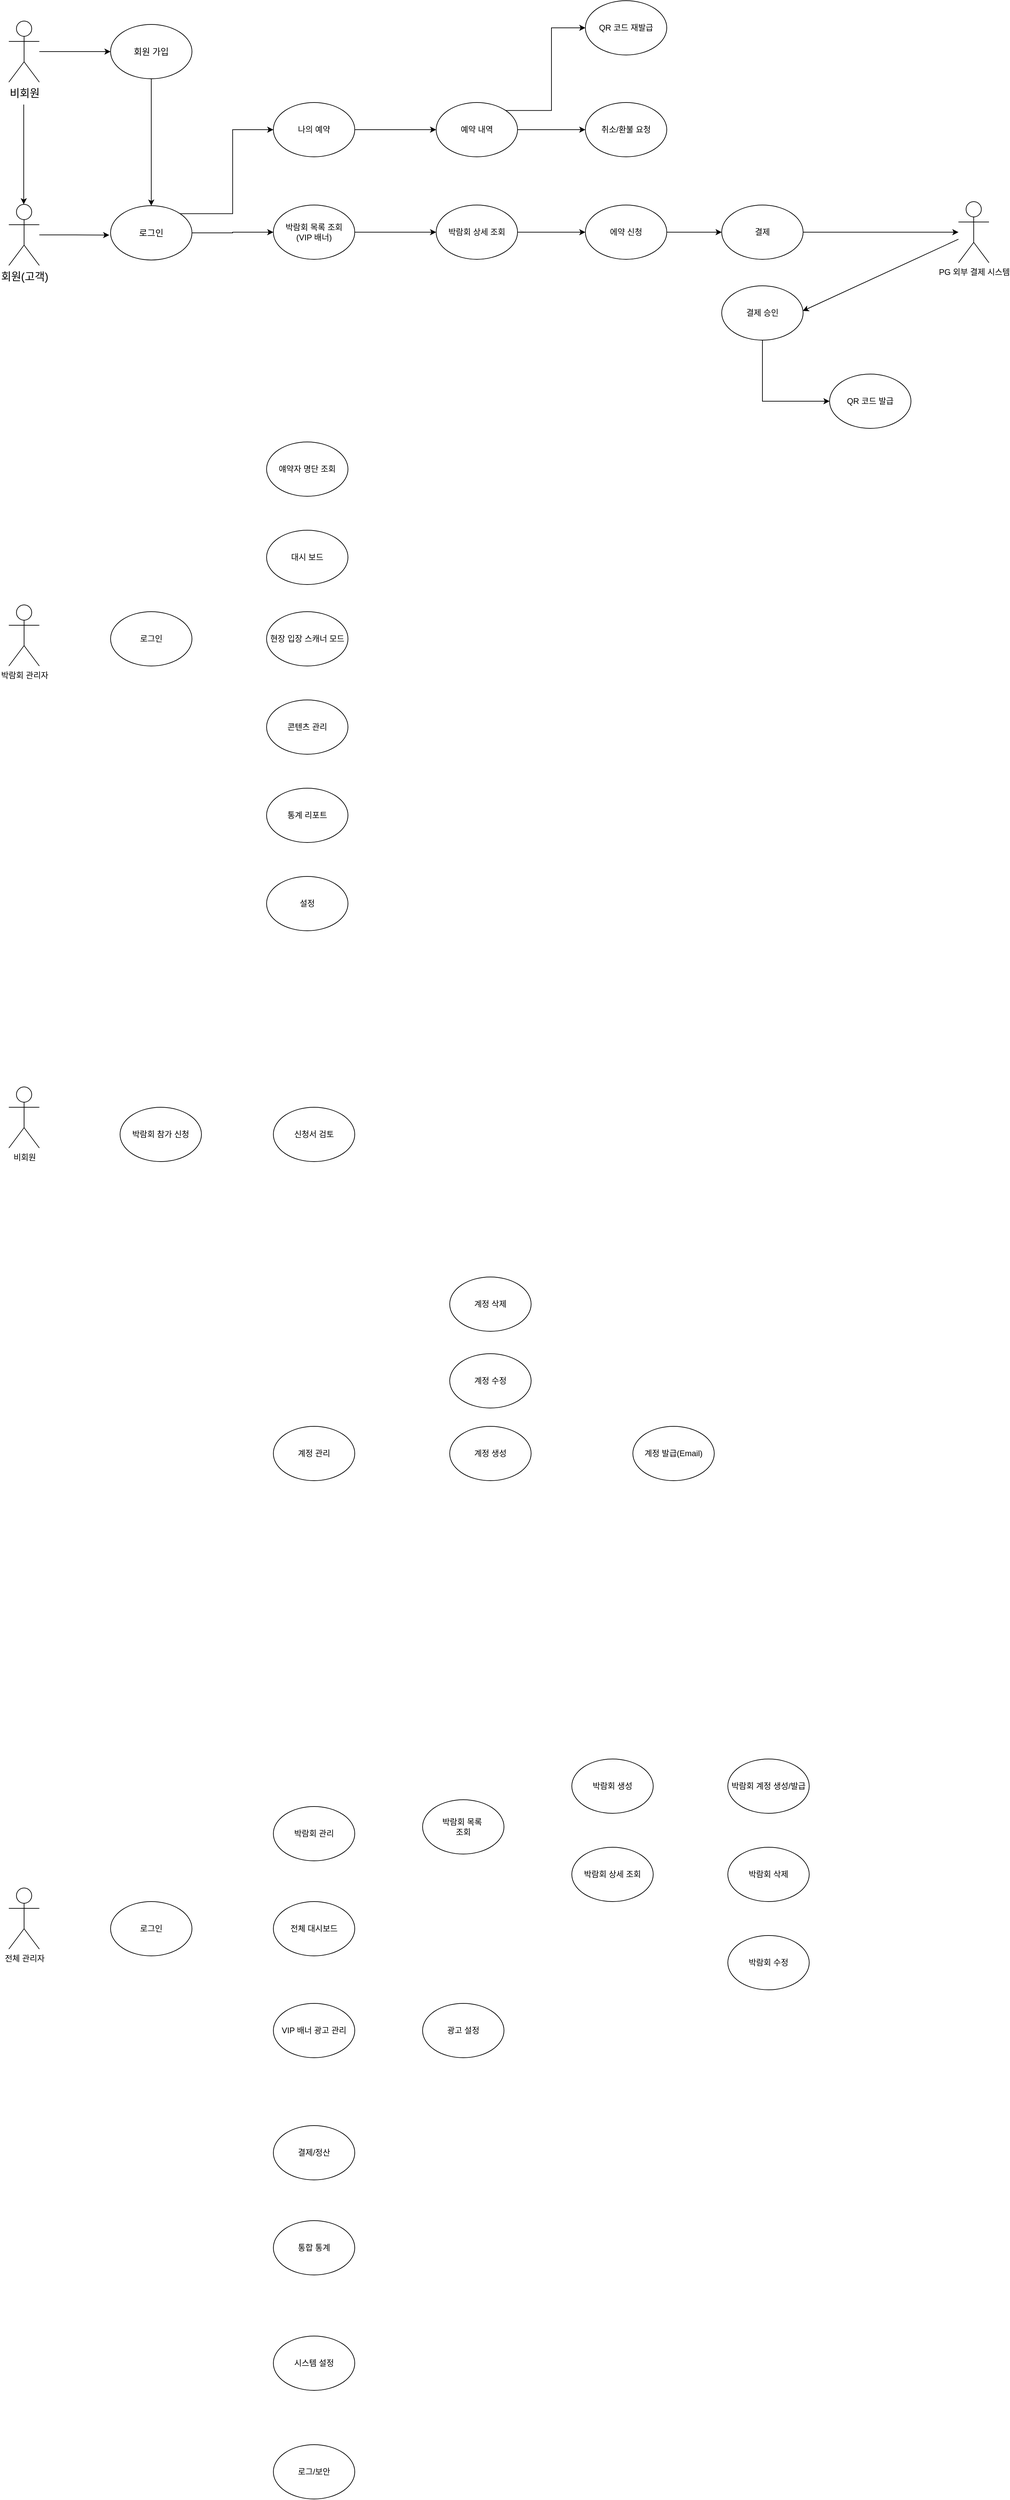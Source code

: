 <mxfile version="28.0.6">
  <diagram name="페이지-1" id="M0tbnselP6ZzbopTk5rP">
    <mxGraphModel dx="1854" dy="1143" grid="1" gridSize="10" guides="1" tooltips="1" connect="1" arrows="1" fold="1" page="1" pageScale="1" pageWidth="827" pageHeight="1169" math="0" shadow="0">
      <root>
        <mxCell id="0" />
        <mxCell id="1" parent="0" />
        <mxCell id="sVL81bUTCZYpE5jUuNYF-8" style="edgeStyle=orthogonalEdgeStyle;rounded=0;orthogonalLoop=1;jettySize=auto;html=1;" edge="1" parent="1" target="sVL81bUTCZYpE5jUuNYF-1">
          <mxGeometry relative="1" as="geometry">
            <mxPoint x="152" y="283" as="sourcePoint" />
          </mxGeometry>
        </mxCell>
        <mxCell id="sVL81bUTCZYpE5jUuNYF-32" style="edgeStyle=orthogonalEdgeStyle;rounded=0;orthogonalLoop=1;jettySize=auto;html=1;entryX=0;entryY=0.5;entryDx=0;entryDy=0;" edge="1" parent="1" source="jAhalYrTm7OzA3xliaxw-1" target="sVL81bUTCZYpE5jUuNYF-9">
          <mxGeometry relative="1" as="geometry">
            <mxPoint x="200" y="205" as="targetPoint" />
          </mxGeometry>
        </mxCell>
        <mxCell id="jAhalYrTm7OzA3xliaxw-1" value="&lt;font style=&quot;font-size: 16px;&quot;&gt;비회원&lt;/font&gt;" style="shape=umlActor;verticalLabelPosition=bottom;verticalAlign=top;html=1;outlineConnect=0;strokeColor=default;align=center;fontFamily=Helvetica;fontSize=12;fontColor=default;fillColor=default;" parent="1" vertex="1">
          <mxGeometry x="130" y="160" width="45" height="90" as="geometry" />
        </mxCell>
        <mxCell id="sVL81bUTCZYpE5jUuNYF-33" value="" style="edgeStyle=orthogonalEdgeStyle;rounded=0;orthogonalLoop=1;jettySize=auto;html=1;entryX=-0.016;entryY=0.541;entryDx=0;entryDy=0;entryPerimeter=0;" edge="1" parent="1" source="sVL81bUTCZYpE5jUuNYF-1" target="sVL81bUTCZYpE5jUuNYF-4">
          <mxGeometry relative="1" as="geometry" />
        </mxCell>
        <mxCell id="sVL81bUTCZYpE5jUuNYF-1" value="&lt;font style=&quot;font-size: 16px;&quot;&gt;회원(고객)&lt;/font&gt;" style="shape=umlActor;verticalLabelPosition=bottom;verticalAlign=top;html=1;outlineConnect=0;" vertex="1" parent="1">
          <mxGeometry x="130" y="430" width="45" height="90" as="geometry" />
        </mxCell>
        <mxCell id="sVL81bUTCZYpE5jUuNYF-65" style="edgeStyle=orthogonalEdgeStyle;rounded=0;orthogonalLoop=1;jettySize=auto;html=1;fontFamily=Helvetica;fontSize=12;fontColor=default;" edge="1" parent="1" source="sVL81bUTCZYpE5jUuNYF-4" target="sVL81bUTCZYpE5jUuNYF-5">
          <mxGeometry relative="1" as="geometry" />
        </mxCell>
        <mxCell id="sVL81bUTCZYpE5jUuNYF-67" style="edgeStyle=orthogonalEdgeStyle;rounded=0;orthogonalLoop=1;jettySize=auto;html=1;exitX=1;exitY=0;exitDx=0;exitDy=0;entryX=0;entryY=0.5;entryDx=0;entryDy=0;fontFamily=Helvetica;fontSize=12;fontColor=default;" edge="1" parent="1" source="sVL81bUTCZYpE5jUuNYF-4" target="sVL81bUTCZYpE5jUuNYF-16">
          <mxGeometry relative="1" as="geometry" />
        </mxCell>
        <mxCell id="sVL81bUTCZYpE5jUuNYF-4" value="&lt;font style=&quot;font-size: 13px;&quot;&gt;로그인&lt;/font&gt;" style="ellipse;whiteSpace=wrap;html=1;" vertex="1" parent="1">
          <mxGeometry x="280" y="432" width="120" height="80" as="geometry" />
        </mxCell>
        <mxCell id="sVL81bUTCZYpE5jUuNYF-66" style="edgeStyle=orthogonalEdgeStyle;rounded=0;orthogonalLoop=1;jettySize=auto;html=1;fontFamily=Helvetica;fontSize=12;fontColor=default;" edge="1" parent="1" source="sVL81bUTCZYpE5jUuNYF-5" target="sVL81bUTCZYpE5jUuNYF-17">
          <mxGeometry relative="1" as="geometry" />
        </mxCell>
        <mxCell id="sVL81bUTCZYpE5jUuNYF-5" value="박람회 목록 조회&lt;div&gt;(VIP 배너)&lt;/div&gt;" style="ellipse;whiteSpace=wrap;html=1;" vertex="1" parent="1">
          <mxGeometry x="520" y="431" width="120" height="80" as="geometry" />
        </mxCell>
        <mxCell id="sVL81bUTCZYpE5jUuNYF-6" value="박람회 관리자" style="shape=umlActor;verticalLabelPosition=bottom;verticalAlign=top;html=1;outlineConnect=0;" vertex="1" parent="1">
          <mxGeometry x="130" y="1020" width="45" height="90" as="geometry" />
        </mxCell>
        <mxCell id="sVL81bUTCZYpE5jUuNYF-7" value="전체 관리자" style="shape=umlActor;verticalLabelPosition=bottom;verticalAlign=top;html=1;outlineConnect=0;" vertex="1" parent="1">
          <mxGeometry x="130" y="2910" width="45" height="90" as="geometry" />
        </mxCell>
        <mxCell id="sVL81bUTCZYpE5jUuNYF-31" style="edgeStyle=orthogonalEdgeStyle;rounded=0;orthogonalLoop=1;jettySize=auto;html=1;" edge="1" parent="1" source="sVL81bUTCZYpE5jUuNYF-9" target="sVL81bUTCZYpE5jUuNYF-4">
          <mxGeometry relative="1" as="geometry" />
        </mxCell>
        <mxCell id="sVL81bUTCZYpE5jUuNYF-9" value="&lt;font style=&quot;font-size: 13px;&quot;&gt;회원 가입&lt;/font&gt;" style="ellipse;whiteSpace=wrap;html=1;" vertex="1" parent="1">
          <mxGeometry x="280" y="165" width="120" height="80" as="geometry" />
        </mxCell>
        <mxCell id="sVL81bUTCZYpE5jUuNYF-11" value="대시 보드" style="ellipse;whiteSpace=wrap;html=1;" vertex="1" parent="1">
          <mxGeometry x="510" y="910" width="120" height="80" as="geometry" />
        </mxCell>
        <mxCell id="sVL81bUTCZYpE5jUuNYF-12" value="얘약자 명단 조회" style="ellipse;whiteSpace=wrap;html=1;" vertex="1" parent="1">
          <mxGeometry x="510" y="780" width="120" height="80" as="geometry" />
        </mxCell>
        <mxCell id="sVL81bUTCZYpE5jUuNYF-13" value="콘텐츠 관리" style="ellipse;whiteSpace=wrap;html=1;" vertex="1" parent="1">
          <mxGeometry x="510" y="1160" width="120" height="80" as="geometry" />
        </mxCell>
        <mxCell id="sVL81bUTCZYpE5jUuNYF-14" value="통계 리포트" style="ellipse;whiteSpace=wrap;html=1;" vertex="1" parent="1">
          <mxGeometry x="510" y="1290" width="120" height="80" as="geometry" />
        </mxCell>
        <mxCell id="sVL81bUTCZYpE5jUuNYF-15" value="설정" style="ellipse;whiteSpace=wrap;html=1;" vertex="1" parent="1">
          <mxGeometry x="510" y="1420" width="120" height="80" as="geometry" />
        </mxCell>
        <mxCell id="sVL81bUTCZYpE5jUuNYF-75" style="edgeStyle=orthogonalEdgeStyle;rounded=0;orthogonalLoop=1;jettySize=auto;html=1;fontFamily=Helvetica;fontSize=12;fontColor=default;" edge="1" parent="1" source="sVL81bUTCZYpE5jUuNYF-16" target="sVL81bUTCZYpE5jUuNYF-59">
          <mxGeometry relative="1" as="geometry" />
        </mxCell>
        <mxCell id="sVL81bUTCZYpE5jUuNYF-16" value="나의 예약" style="ellipse;whiteSpace=wrap;html=1;" vertex="1" parent="1">
          <mxGeometry x="520" y="280" width="120" height="80" as="geometry" />
        </mxCell>
        <mxCell id="sVL81bUTCZYpE5jUuNYF-69" style="edgeStyle=orthogonalEdgeStyle;rounded=0;orthogonalLoop=1;jettySize=auto;html=1;fontFamily=Helvetica;fontSize=12;fontColor=default;" edge="1" parent="1" source="sVL81bUTCZYpE5jUuNYF-17" target="sVL81bUTCZYpE5jUuNYF-55">
          <mxGeometry relative="1" as="geometry" />
        </mxCell>
        <mxCell id="sVL81bUTCZYpE5jUuNYF-17" value="박람회 상세 조회" style="ellipse;whiteSpace=wrap;html=1;" vertex="1" parent="1">
          <mxGeometry x="760" y="431" width="120" height="80" as="geometry" />
        </mxCell>
        <mxCell id="sVL81bUTCZYpE5jUuNYF-19" value="로그인" style="ellipse;whiteSpace=wrap;html=1;" vertex="1" parent="1">
          <mxGeometry x="280" y="1030" width="120" height="80" as="geometry" />
        </mxCell>
        <mxCell id="sVL81bUTCZYpE5jUuNYF-20" value="로그인" style="ellipse;whiteSpace=wrap;html=1;" vertex="1" parent="1">
          <mxGeometry x="280" y="2930" width="120" height="80" as="geometry" />
        </mxCell>
        <mxCell id="sVL81bUTCZYpE5jUuNYF-22" value="전체 대시보드" style="ellipse;whiteSpace=wrap;html=1;" vertex="1" parent="1">
          <mxGeometry x="520" y="2930" width="120" height="80" as="geometry" />
        </mxCell>
        <mxCell id="sVL81bUTCZYpE5jUuNYF-23" value="박람회 관리" style="ellipse;whiteSpace=wrap;html=1;" vertex="1" parent="1">
          <mxGeometry x="520" y="2790" width="120" height="80" as="geometry" />
        </mxCell>
        <mxCell id="sVL81bUTCZYpE5jUuNYF-24" value="계정 관리" style="ellipse;whiteSpace=wrap;html=1;" vertex="1" parent="1">
          <mxGeometry x="520" y="2230" width="120" height="80" as="geometry" />
        </mxCell>
        <mxCell id="sVL81bUTCZYpE5jUuNYF-25" value="VIP 배너 광고 관리" style="ellipse;whiteSpace=wrap;html=1;" vertex="1" parent="1">
          <mxGeometry x="520" y="3080" width="120" height="80" as="geometry" />
        </mxCell>
        <mxCell id="sVL81bUTCZYpE5jUuNYF-26" value="결제/정산" style="ellipse;whiteSpace=wrap;html=1;" vertex="1" parent="1">
          <mxGeometry x="520" y="3260" width="120" height="80" as="geometry" />
        </mxCell>
        <mxCell id="sVL81bUTCZYpE5jUuNYF-27" value="통합 통계" style="ellipse;whiteSpace=wrap;html=1;" vertex="1" parent="1">
          <mxGeometry x="520" y="3400" width="120" height="80" as="geometry" />
        </mxCell>
        <mxCell id="sVL81bUTCZYpE5jUuNYF-28" value="시스템 설정" style="ellipse;whiteSpace=wrap;html=1;" vertex="1" parent="1">
          <mxGeometry x="520" y="3570" width="120" height="80" as="geometry" />
        </mxCell>
        <mxCell id="sVL81bUTCZYpE5jUuNYF-29" value="로그/보안" style="ellipse;whiteSpace=wrap;html=1;" vertex="1" parent="1">
          <mxGeometry x="520" y="3730" width="120" height="80" as="geometry" />
        </mxCell>
        <mxCell id="sVL81bUTCZYpE5jUuNYF-30" value="현장 입장 스캐너 모드" style="ellipse;whiteSpace=wrap;html=1;" vertex="1" parent="1">
          <mxGeometry x="510" y="1030" width="120" height="80" as="geometry" />
        </mxCell>
        <mxCell id="sVL81bUTCZYpE5jUuNYF-36" value="박람회 생성" style="ellipse;whiteSpace=wrap;html=1;" vertex="1" parent="1">
          <mxGeometry x="960" y="2720" width="120" height="80" as="geometry" />
        </mxCell>
        <mxCell id="sVL81bUTCZYpE5jUuNYF-37" value="박람회 수정" style="ellipse;whiteSpace=wrap;html=1;" vertex="1" parent="1">
          <mxGeometry x="1190" y="2980" width="120" height="80" as="geometry" />
        </mxCell>
        <mxCell id="sVL81bUTCZYpE5jUuNYF-38" value="박람회 삭제" style="ellipse;whiteSpace=wrap;html=1;" vertex="1" parent="1">
          <mxGeometry x="1190" y="2850" width="120" height="80" as="geometry" />
        </mxCell>
        <mxCell id="sVL81bUTCZYpE5jUuNYF-40" value="박람회 목록&amp;nbsp;&lt;div&gt;조회&lt;/div&gt;" style="ellipse;whiteSpace=wrap;html=1;" vertex="1" parent="1">
          <mxGeometry x="740" y="2780" width="120" height="80" as="geometry" />
        </mxCell>
        <mxCell id="sVL81bUTCZYpE5jUuNYF-42" value="박람회 상세&amp;nbsp;&lt;span style=&quot;background-color: transparent; color: light-dark(rgb(0, 0, 0), rgb(255, 255, 255));&quot;&gt;조회&lt;/span&gt;" style="ellipse;whiteSpace=wrap;html=1;" vertex="1" parent="1">
          <mxGeometry x="960" y="2850" width="120" height="80" as="geometry" />
        </mxCell>
        <mxCell id="sVL81bUTCZYpE5jUuNYF-43" value="계정 생성" style="ellipse;whiteSpace=wrap;html=1;" vertex="1" parent="1">
          <mxGeometry x="780" y="2230" width="120" height="80" as="geometry" />
        </mxCell>
        <mxCell id="sVL81bUTCZYpE5jUuNYF-44" value="계정 수정" style="ellipse;whiteSpace=wrap;html=1;" vertex="1" parent="1">
          <mxGeometry x="780" y="2123" width="120" height="80" as="geometry" />
        </mxCell>
        <mxCell id="sVL81bUTCZYpE5jUuNYF-46" value="계정 삭제" style="ellipse;whiteSpace=wrap;html=1;" vertex="1" parent="1">
          <mxGeometry x="780" y="2010" width="120" height="80" as="geometry" />
        </mxCell>
        <mxCell id="sVL81bUTCZYpE5jUuNYF-47" value="비회원" style="shape=umlActor;verticalLabelPosition=bottom;verticalAlign=top;html=1;outlineConnect=0;" vertex="1" parent="1">
          <mxGeometry x="130" y="1730" width="45" height="90" as="geometry" />
        </mxCell>
        <mxCell id="sVL81bUTCZYpE5jUuNYF-50" value="박람회 참가 신청" style="ellipse;whiteSpace=wrap;html=1;" vertex="1" parent="1">
          <mxGeometry x="294" y="1760" width="120" height="80" as="geometry" />
        </mxCell>
        <mxCell id="sVL81bUTCZYpE5jUuNYF-51" value="신청서 검토" style="ellipse;whiteSpace=wrap;html=1;" vertex="1" parent="1">
          <mxGeometry x="520" y="1760" width="120" height="80" as="geometry" />
        </mxCell>
        <mxCell id="sVL81bUTCZYpE5jUuNYF-54" value="계정 발급(Email)" style="ellipse;whiteSpace=wrap;html=1;" vertex="1" parent="1">
          <mxGeometry x="1050" y="2230" width="120" height="80" as="geometry" />
        </mxCell>
        <mxCell id="sVL81bUTCZYpE5jUuNYF-72" style="edgeStyle=orthogonalEdgeStyle;rounded=0;orthogonalLoop=1;jettySize=auto;html=1;fontFamily=Helvetica;fontSize=12;fontColor=default;" edge="1" parent="1" source="sVL81bUTCZYpE5jUuNYF-55" target="sVL81bUTCZYpE5jUuNYF-57">
          <mxGeometry relative="1" as="geometry" />
        </mxCell>
        <mxCell id="sVL81bUTCZYpE5jUuNYF-55" value="에약 신청" style="ellipse;whiteSpace=wrap;html=1;" vertex="1" parent="1">
          <mxGeometry x="980" y="431" width="120" height="80" as="geometry" />
        </mxCell>
        <mxCell id="sVL81bUTCZYpE5jUuNYF-74" style="edgeStyle=orthogonalEdgeStyle;rounded=0;orthogonalLoop=1;jettySize=auto;html=1;fontFamily=Helvetica;fontSize=12;fontColor=default;" edge="1" parent="1" source="sVL81bUTCZYpE5jUuNYF-57" target="sVL81bUTCZYpE5jUuNYF-62">
          <mxGeometry relative="1" as="geometry" />
        </mxCell>
        <mxCell id="sVL81bUTCZYpE5jUuNYF-57" value="결제" style="ellipse;whiteSpace=wrap;html=1;" vertex="1" parent="1">
          <mxGeometry x="1181" y="431" width="120" height="80" as="geometry" />
        </mxCell>
        <mxCell id="sVL81bUTCZYpE5jUuNYF-58" value="QR 코드 발급" style="ellipse;whiteSpace=wrap;html=1;" vertex="1" parent="1">
          <mxGeometry x="1340" y="680" width="120" height="80" as="geometry" />
        </mxCell>
        <mxCell id="sVL81bUTCZYpE5jUuNYF-70" style="edgeStyle=orthogonalEdgeStyle;rounded=0;orthogonalLoop=1;jettySize=auto;html=1;fontFamily=Helvetica;fontSize=12;fontColor=default;" edge="1" parent="1" source="sVL81bUTCZYpE5jUuNYF-59" target="sVL81bUTCZYpE5jUuNYF-60">
          <mxGeometry relative="1" as="geometry" />
        </mxCell>
        <mxCell id="sVL81bUTCZYpE5jUuNYF-71" style="edgeStyle=orthogonalEdgeStyle;rounded=0;orthogonalLoop=1;jettySize=auto;html=1;exitX=1;exitY=0;exitDx=0;exitDy=0;entryX=0;entryY=0.5;entryDx=0;entryDy=0;fontFamily=Helvetica;fontSize=12;fontColor=default;" edge="1" parent="1" source="sVL81bUTCZYpE5jUuNYF-59" target="sVL81bUTCZYpE5jUuNYF-61">
          <mxGeometry relative="1" as="geometry" />
        </mxCell>
        <mxCell id="sVL81bUTCZYpE5jUuNYF-59" value="예약 내역" style="ellipse;whiteSpace=wrap;html=1;" vertex="1" parent="1">
          <mxGeometry x="760" y="280" width="120" height="80" as="geometry" />
        </mxCell>
        <mxCell id="sVL81bUTCZYpE5jUuNYF-60" value="취소/환불 요청" style="ellipse;whiteSpace=wrap;html=1;" vertex="1" parent="1">
          <mxGeometry x="980" y="280" width="120" height="80" as="geometry" />
        </mxCell>
        <mxCell id="sVL81bUTCZYpE5jUuNYF-61" value="QR 코드 재발급" style="ellipse;whiteSpace=wrap;html=1;" vertex="1" parent="1">
          <mxGeometry x="980" y="130" width="120" height="80" as="geometry" />
        </mxCell>
        <mxCell id="sVL81bUTCZYpE5jUuNYF-62" value="PG 외부 결제 시스템" style="shape=umlActor;verticalLabelPosition=bottom;verticalAlign=top;html=1;outlineConnect=0;" vertex="1" parent="1">
          <mxGeometry x="1530" y="426" width="45" height="90" as="geometry" />
        </mxCell>
        <mxCell id="sVL81bUTCZYpE5jUuNYF-63" value="박람회 계정 생성/발급" style="ellipse;whiteSpace=wrap;html=1;" vertex="1" parent="1">
          <mxGeometry x="1190" y="2720" width="120" height="80" as="geometry" />
        </mxCell>
        <mxCell id="sVL81bUTCZYpE5jUuNYF-64" value="광고 설정" style="ellipse;whiteSpace=wrap;html=1;" vertex="1" parent="1">
          <mxGeometry x="740" y="3080" width="120" height="80" as="geometry" />
        </mxCell>
        <mxCell id="sVL81bUTCZYpE5jUuNYF-79" style="edgeStyle=orthogonalEdgeStyle;rounded=0;orthogonalLoop=1;jettySize=auto;html=1;entryX=0;entryY=0.5;entryDx=0;entryDy=0;fontFamily=Helvetica;fontSize=12;fontColor=default;exitX=0.5;exitY=1;exitDx=0;exitDy=0;" edge="1" parent="1" source="sVL81bUTCZYpE5jUuNYF-77" target="sVL81bUTCZYpE5jUuNYF-58">
          <mxGeometry relative="1" as="geometry" />
        </mxCell>
        <mxCell id="sVL81bUTCZYpE5jUuNYF-77" value="결제 승인" style="ellipse;whiteSpace=wrap;html=1;" vertex="1" parent="1">
          <mxGeometry x="1181" y="550" width="120" height="80" as="geometry" />
        </mxCell>
        <mxCell id="sVL81bUTCZYpE5jUuNYF-80" value="" style="endArrow=classic;html=1;rounded=0;fontFamily=Helvetica;fontSize=12;fontColor=default;entryX=0.995;entryY=0.463;entryDx=0;entryDy=0;entryPerimeter=0;" edge="1" parent="1" source="sVL81bUTCZYpE5jUuNYF-62" target="sVL81bUTCZYpE5jUuNYF-77">
          <mxGeometry width="50" height="50" relative="1" as="geometry">
            <mxPoint x="1380" y="585" as="sourcePoint" />
            <mxPoint x="1430" y="535" as="targetPoint" />
          </mxGeometry>
        </mxCell>
      </root>
    </mxGraphModel>
  </diagram>
</mxfile>
